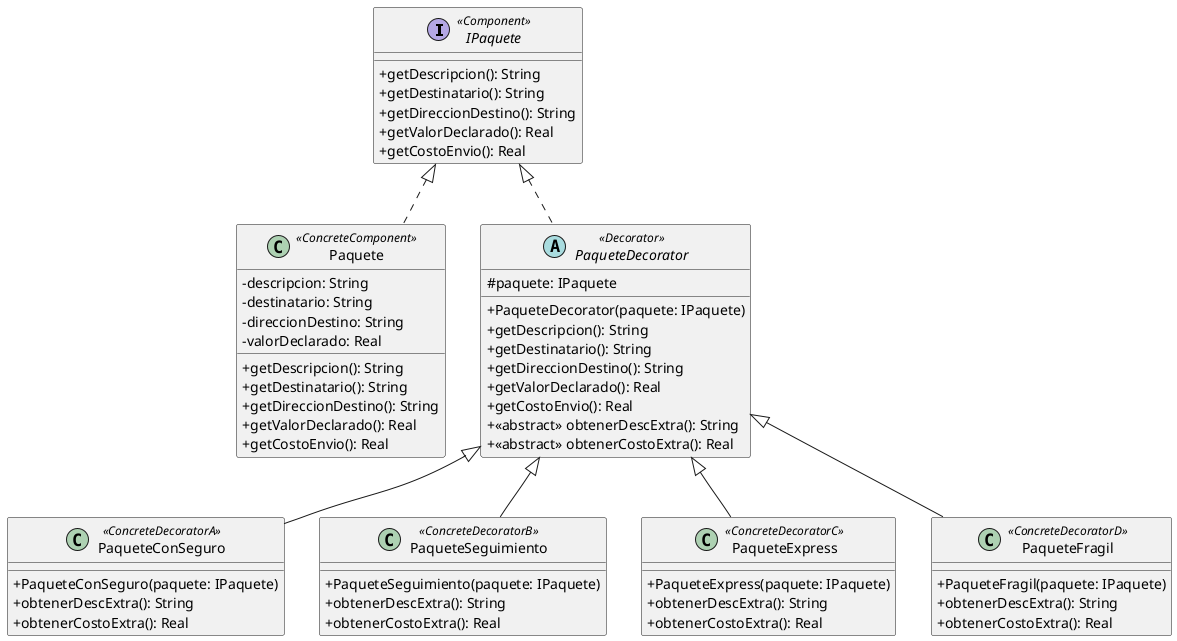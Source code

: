 @startuml

skinparam classAttributeIconSize 0

interface IPaquete <<Component>> {
+getDescripcion(): String
+getDestinatario(): String
+getDireccionDestino(): String
+getValorDeclarado(): Real
+getCostoEnvio(): Real
}

class Paquete <<ConcreteComponent>> implements IPaquete {
-descripcion: String
-destinatario: String
-direccionDestino: String
-valorDeclarado: Real
+getDescripcion(): String
+getDestinatario(): String
+getDireccionDestino(): String
+getValorDeclarado(): Real
+getCostoEnvio(): Real
}

abstract PaqueteDecorator <<Decorator>> implements IPaquete {
#paquete: IPaquete
+PaqueteDecorator(paquete: IPaquete)
+getDescripcion(): String
+getDestinatario(): String
+getDireccionDestino(): String
+getValorDeclarado(): Real
+getCostoEnvio(): Real
+<<abstract>> obtenerDescExtra(): String
+<<abstract>> obtenerCostoExtra(): Real
}

class PaqueteConSeguro <<ConcreteDecoratorA>> extends PaqueteDecorator {
+PaqueteConSeguro(paquete: IPaquete)
+obtenerDescExtra(): String
+obtenerCostoExtra(): Real
}

class PaqueteSeguimiento <<ConcreteDecoratorB>> extends PaqueteDecorator {
+PaqueteSeguimiento(paquete: IPaquete)
+obtenerDescExtra(): String
+obtenerCostoExtra(): Real
}

class PaqueteExpress <<ConcreteDecoratorC>> extends PaqueteDecorator {
+PaqueteExpress(paquete: IPaquete)
+obtenerDescExtra(): String
+obtenerCostoExtra(): Real
}

class PaqueteFragil <<ConcreteDecoratorD>> extends PaqueteDecorator {
+PaqueteFragil(paquete: IPaquete)
+obtenerDescExtra(): String
+obtenerCostoExtra(): Real
}

@enduml
